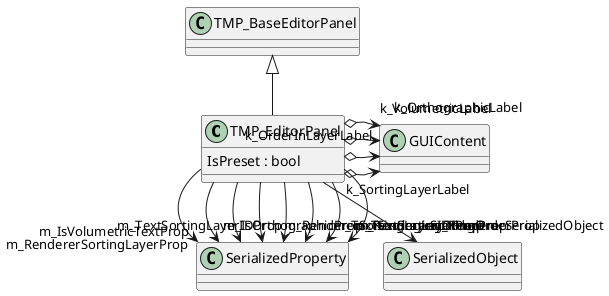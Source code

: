 @startuml
class TMP_EditorPanel {
    IsPreset : bool
}
TMP_BaseEditorPanel <|-- TMP_EditorPanel
TMP_EditorPanel o-> "k_SortingLayerLabel" GUIContent
TMP_EditorPanel o-> "k_OrderInLayerLabel" GUIContent
TMP_EditorPanel o-> "k_OrthographicLabel" GUIContent
TMP_EditorPanel o-> "k_VolumetricLabel" GUIContent
TMP_EditorPanel --> "m_IsVolumetricTextProp" SerializedProperty
TMP_EditorPanel --> "m_IsOrthographicProp" SerializedProperty
TMP_EditorPanel --> "m_RendererSerializedObject" SerializedObject
TMP_EditorPanel --> "m_RendererSortingLayerProp" SerializedProperty
TMP_EditorPanel --> "m_RendererSortingLayerIDProp" SerializedProperty
TMP_EditorPanel --> "m_RendererSortingOrderProp" SerializedProperty
TMP_EditorPanel --> "m_TextSortingLayerProp" SerializedProperty
TMP_EditorPanel --> "m_TextSortingLayerIDProp" SerializedProperty
TMP_EditorPanel --> "m_TextSortingOrderProp" SerializedProperty
@enduml
